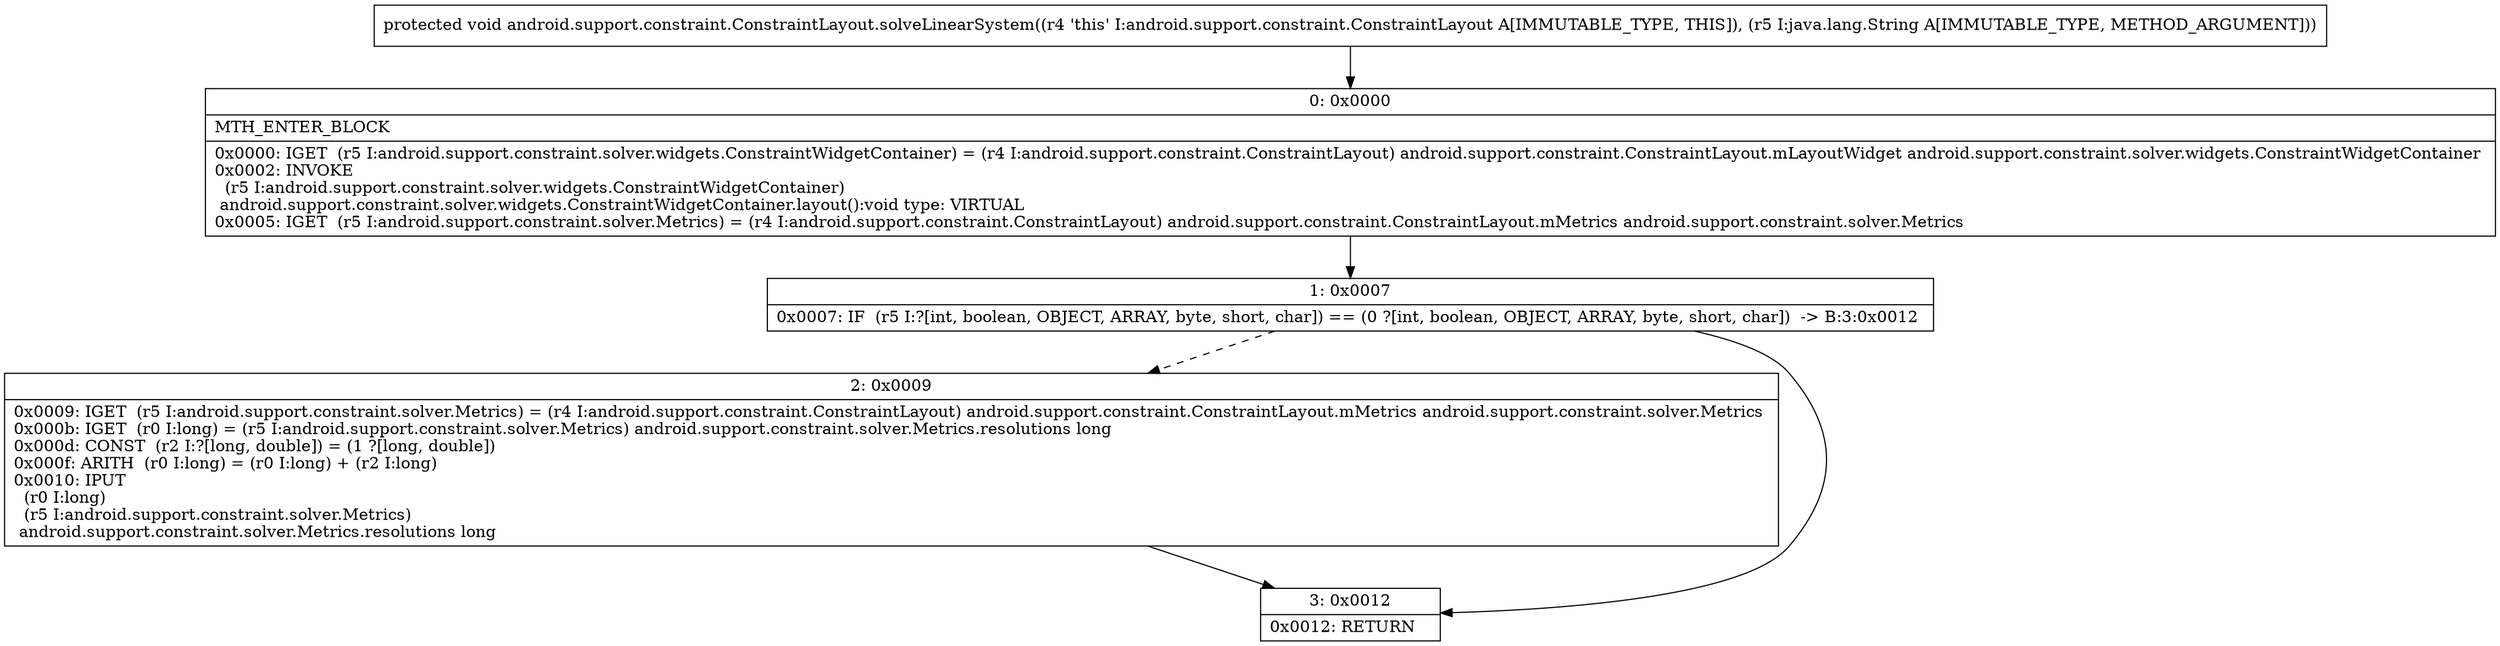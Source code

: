 digraph "CFG forandroid.support.constraint.ConstraintLayout.solveLinearSystem(Ljava\/lang\/String;)V" {
Node_0 [shape=record,label="{0\:\ 0x0000|MTH_ENTER_BLOCK\l|0x0000: IGET  (r5 I:android.support.constraint.solver.widgets.ConstraintWidgetContainer) = (r4 I:android.support.constraint.ConstraintLayout) android.support.constraint.ConstraintLayout.mLayoutWidget android.support.constraint.solver.widgets.ConstraintWidgetContainer \l0x0002: INVOKE  \l  (r5 I:android.support.constraint.solver.widgets.ConstraintWidgetContainer)\l android.support.constraint.solver.widgets.ConstraintWidgetContainer.layout():void type: VIRTUAL \l0x0005: IGET  (r5 I:android.support.constraint.solver.Metrics) = (r4 I:android.support.constraint.ConstraintLayout) android.support.constraint.ConstraintLayout.mMetrics android.support.constraint.solver.Metrics \l}"];
Node_1 [shape=record,label="{1\:\ 0x0007|0x0007: IF  (r5 I:?[int, boolean, OBJECT, ARRAY, byte, short, char]) == (0 ?[int, boolean, OBJECT, ARRAY, byte, short, char])  \-\> B:3:0x0012 \l}"];
Node_2 [shape=record,label="{2\:\ 0x0009|0x0009: IGET  (r5 I:android.support.constraint.solver.Metrics) = (r4 I:android.support.constraint.ConstraintLayout) android.support.constraint.ConstraintLayout.mMetrics android.support.constraint.solver.Metrics \l0x000b: IGET  (r0 I:long) = (r5 I:android.support.constraint.solver.Metrics) android.support.constraint.solver.Metrics.resolutions long \l0x000d: CONST  (r2 I:?[long, double]) = (1 ?[long, double]) \l0x000f: ARITH  (r0 I:long) = (r0 I:long) + (r2 I:long) \l0x0010: IPUT  \l  (r0 I:long)\l  (r5 I:android.support.constraint.solver.Metrics)\l android.support.constraint.solver.Metrics.resolutions long \l}"];
Node_3 [shape=record,label="{3\:\ 0x0012|0x0012: RETURN   \l}"];
MethodNode[shape=record,label="{protected void android.support.constraint.ConstraintLayout.solveLinearSystem((r4 'this' I:android.support.constraint.ConstraintLayout A[IMMUTABLE_TYPE, THIS]), (r5 I:java.lang.String A[IMMUTABLE_TYPE, METHOD_ARGUMENT])) }"];
MethodNode -> Node_0;
Node_0 -> Node_1;
Node_1 -> Node_2[style=dashed];
Node_1 -> Node_3;
Node_2 -> Node_3;
}

